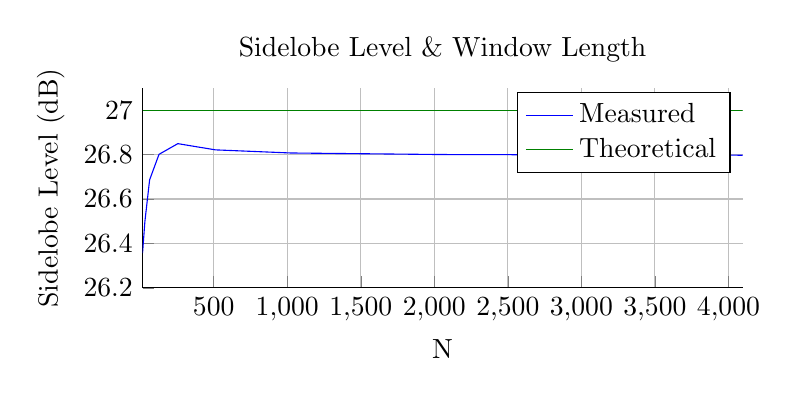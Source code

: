 % This file was created by matlab2tikz v0.4.7 (commit 0f7e005d6d37e747b654be1d8f2b75de3035b91a) running on MATLAB 8.3.
% Copyright (c) 2008--2014, Nico Schlömer <nico.schloemer@gmail.com>
% All rights reserved.
% Minimal pgfplots version: 1.3
% 
% The latest updates can be retrieved from
%   http://www.mathworks.com/matlabcentral/fileexchange/22022-matlab2tikz
% where you can also make suggestions and rate matlab2tikz.
% 
\begin{tikzpicture}

\begin{axis}[%
width=3in,
height=1in,
scale only axis,
xmin=16,
xmax=4096,
xlabel={N},
xmajorgrids,
ymin=26.2,
ymax=27.1,
ylabel={Sidelobe Level (dB)},
ymajorgrids,
title={Sidelobe Level \& Window Length},
axis x line*=bottom,
axis y line*=left,
legend style={draw=black,fill=white,legend cell align=left}
]
\addplot [color=blue,solid]
  table[row sep=crcr]{16	26.356\\
32	26.499\\
64	26.686\\
128	26.801\\
256	26.849\\
512	26.821\\
1024	26.807\\
2048	26.8\\
4096	26.797\\
};
\addlegendentry{Measured};

\addplot [color=black!50!green,solid]
  table[row sep=crcr]{16	27\\
32	27\\
64	27\\
128	27\\
256	27\\
512	27\\
1024	27\\
2048	27\\
4096	27\\
};
\addlegendentry{Theoretical};

\end{axis}
\end{tikzpicture}%